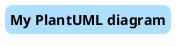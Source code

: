 ' Abstract

@startuml

!$color_bg_main = "#aedfff"

skinparam title {
	BorderRoundCorner 15
	BorderThickness 2
	BackgroundColor $color_bg_main
}

title My PlantUML diagram
/'
comment 1
comment 2
'/
@enduml
